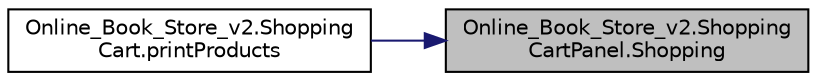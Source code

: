 digraph "Online_Book_Store_v2.ShoppingCartPanel.Shopping"
{
 // LATEX_PDF_SIZE
  edge [fontname="Helvetica",fontsize="10",labelfontname="Helvetica",labelfontsize="10"];
  node [fontname="Helvetica",fontsize="10",shape=record];
  rankdir="RL";
  Node1 [label="Online_Book_Store_v2.Shopping\lCartPanel.Shopping",height=0.2,width=0.4,color="black", fillcolor="grey75", style="filled", fontcolor="black",tooltip="Singleton"];
  Node1 -> Node2 [dir="back",color="midnightblue",fontsize="10",style="solid",fontname="Helvetica"];
  Node2 [label="Online_Book_Store_v2.Shopping\lCart.printProducts",height=0.2,width=0.4,color="black", fillcolor="white", style="filled",URL="$class_online___book___store__v2_1_1_shopping_cart.html#a0daeab1db36597ab28d730c09f7313b1",tooltip="Shows the products"];
}
